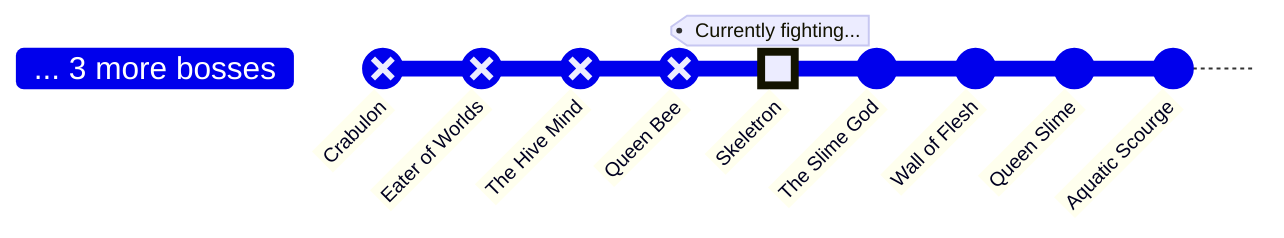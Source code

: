 %%{ init: { 'gitGraph': { 'mainBranchName': '... 3 more bosses' } } }%%
gitGraph
	commit id: "Crabulon" type: REVERSE
	commit id: "Eater of Worlds" type: REVERSE
	commit id: "The Hive Mind" type: REVERSE
  	commit id: "Queen Bee" type: REVERSE
  	commit id: "Skeletron" type: HIGHLIGHT tag: "Currently fighting..."
  	commit id: "The Slime God"
	commit id: "Wall of Flesh"
	commit id: "Queen Slime"
	commit id: "Aquatic Scourge"